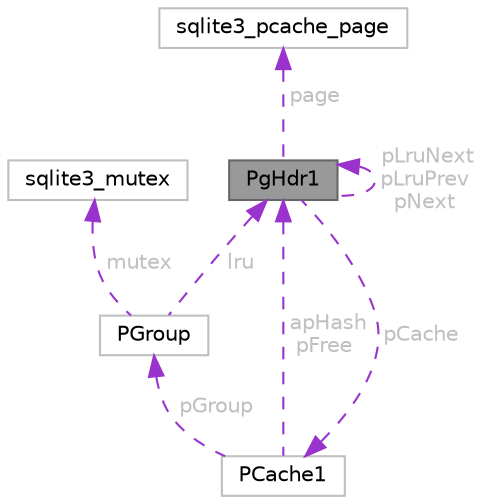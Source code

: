 digraph "PgHdr1"
{
 // LATEX_PDF_SIZE
  bgcolor="transparent";
  edge [fontname=Helvetica,fontsize=10,labelfontname=Helvetica,labelfontsize=10];
  node [fontname=Helvetica,fontsize=10,shape=box,height=0.2,width=0.4];
  Node1 [id="Node000001",label="PgHdr1",height=0.2,width=0.4,color="gray40", fillcolor="grey60", style="filled", fontcolor="black",tooltip=" "];
  Node2 -> Node1 [id="edge1_Node000001_Node000002",dir="back",color="darkorchid3",style="dashed",tooltip=" ",label=" page",fontcolor="grey" ];
  Node2 [id="Node000002",label="sqlite3_pcache_page",height=0.2,width=0.4,color="grey75", fillcolor="white", style="filled",URL="$structsqlite3__pcache__page.html",tooltip=" "];
  Node1 -> Node1 [id="edge2_Node000001_Node000001",dir="back",color="darkorchid3",style="dashed",tooltip=" ",label=" pLruNext\npLruPrev\npNext",fontcolor="grey" ];
  Node3 -> Node1 [id="edge3_Node000001_Node000003",dir="back",color="darkorchid3",style="dashed",tooltip=" ",label=" pCache",fontcolor="grey" ];
  Node3 [id="Node000003",label="PCache1",height=0.2,width=0.4,color="grey75", fillcolor="white", style="filled",URL="$structPCache1.html",tooltip=" "];
  Node4 -> Node3 [id="edge4_Node000003_Node000004",dir="back",color="darkorchid3",style="dashed",tooltip=" ",label=" pGroup",fontcolor="grey" ];
  Node4 [id="Node000004",label="PGroup",height=0.2,width=0.4,color="grey75", fillcolor="white", style="filled",URL="$structPGroup.html",tooltip=" "];
  Node5 -> Node4 [id="edge5_Node000004_Node000005",dir="back",color="darkorchid3",style="dashed",tooltip=" ",label=" mutex",fontcolor="grey" ];
  Node5 [id="Node000005",label="sqlite3_mutex",height=0.2,width=0.4,color="grey75", fillcolor="white", style="filled",URL="$structsqlite3__mutex.html",tooltip=" "];
  Node1 -> Node4 [id="edge6_Node000004_Node000001",dir="back",color="darkorchid3",style="dashed",tooltip=" ",label=" lru",fontcolor="grey" ];
  Node1 -> Node3 [id="edge7_Node000003_Node000001",dir="back",color="darkorchid3",style="dashed",tooltip=" ",label=" apHash\npFree",fontcolor="grey" ];
}
